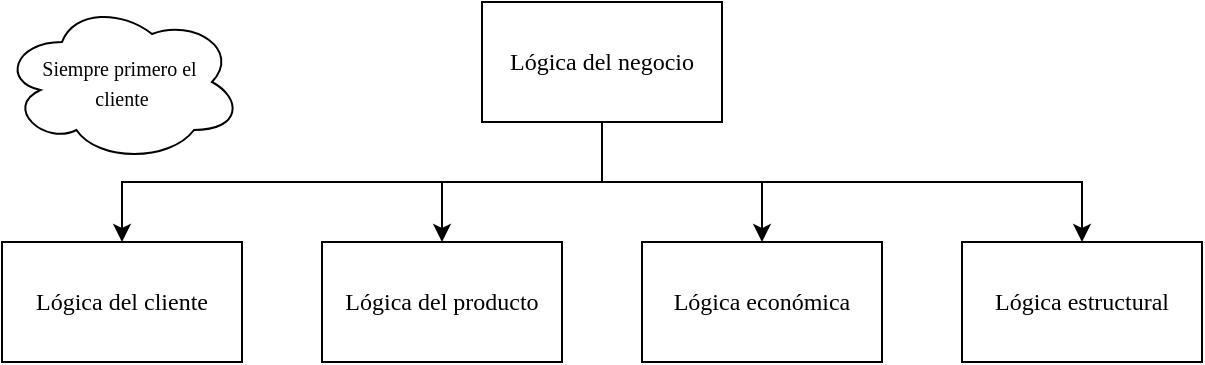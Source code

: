 <mxfile version="21.8.2" type="device" pages="4">
  <diagram name="Página-1" id="pNbNxJmcf-1fsDCe1-Rj">
    <mxGraphModel dx="864" dy="508" grid="1" gridSize="10" guides="1" tooltips="1" connect="1" arrows="1" fold="1" page="1" pageScale="1" pageWidth="850" pageHeight="1100" math="0" shadow="0">
      <root>
        <mxCell id="0" />
        <mxCell id="1" parent="0" />
        <mxCell id="mVmsByqdwXEIUs5iGJFM-9" style="edgeStyle=orthogonalEdgeStyle;rounded=0;orthogonalLoop=1;jettySize=auto;html=1;" parent="1" source="mVmsByqdwXEIUs5iGJFM-1" target="mVmsByqdwXEIUs5iGJFM-6" edge="1">
          <mxGeometry relative="1" as="geometry" />
        </mxCell>
        <mxCell id="mVmsByqdwXEIUs5iGJFM-10" style="edgeStyle=orthogonalEdgeStyle;rounded=0;orthogonalLoop=1;jettySize=auto;html=1;" parent="1" source="mVmsByqdwXEIUs5iGJFM-1" target="mVmsByqdwXEIUs5iGJFM-7" edge="1">
          <mxGeometry relative="1" as="geometry" />
        </mxCell>
        <mxCell id="mVmsByqdwXEIUs5iGJFM-11" style="edgeStyle=orthogonalEdgeStyle;rounded=0;orthogonalLoop=1;jettySize=auto;html=1;" parent="1" source="mVmsByqdwXEIUs5iGJFM-1" target="mVmsByqdwXEIUs5iGJFM-5" edge="1">
          <mxGeometry relative="1" as="geometry">
            <Array as="points">
              <mxPoint x="420" y="330" />
              <mxPoint x="180" y="330" />
            </Array>
          </mxGeometry>
        </mxCell>
        <mxCell id="mVmsByqdwXEIUs5iGJFM-13" style="edgeStyle=orthogonalEdgeStyle;rounded=0;orthogonalLoop=1;jettySize=auto;html=1;" parent="1" source="mVmsByqdwXEIUs5iGJFM-1" target="mVmsByqdwXEIUs5iGJFM-8" edge="1">
          <mxGeometry relative="1" as="geometry">
            <Array as="points">
              <mxPoint x="420" y="330" />
              <mxPoint x="660" y="330" />
            </Array>
          </mxGeometry>
        </mxCell>
        <mxCell id="mVmsByqdwXEIUs5iGJFM-1" value="&lt;font face=&quot;Times New Roman&quot;&gt;Lógica del negocio&lt;/font&gt;" style="rounded=0;whiteSpace=wrap;html=1;" parent="1" vertex="1">
          <mxGeometry x="360" y="240" width="120" height="60" as="geometry" />
        </mxCell>
        <mxCell id="mVmsByqdwXEIUs5iGJFM-5" value="&lt;font face=&quot;Times New Roman&quot;&gt;Lógica del cliente&lt;/font&gt;" style="rounded=0;whiteSpace=wrap;html=1;" parent="1" vertex="1">
          <mxGeometry x="120" y="360" width="120" height="60" as="geometry" />
        </mxCell>
        <mxCell id="mVmsByqdwXEIUs5iGJFM-6" value="&lt;font face=&quot;Times New Roman&quot;&gt;Lógica del producto&lt;/font&gt;" style="rounded=0;whiteSpace=wrap;html=1;" parent="1" vertex="1">
          <mxGeometry x="280" y="360" width="120" height="60" as="geometry" />
        </mxCell>
        <mxCell id="mVmsByqdwXEIUs5iGJFM-7" value="&lt;font face=&quot;Times New Roman&quot;&gt;Lógica económica&lt;/font&gt;" style="rounded=0;whiteSpace=wrap;html=1;" parent="1" vertex="1">
          <mxGeometry x="440" y="360" width="120" height="60" as="geometry" />
        </mxCell>
        <mxCell id="mVmsByqdwXEIUs5iGJFM-8" value="&lt;font face=&quot;Times New Roman&quot;&gt;Lógica estructural&lt;/font&gt;" style="rounded=0;whiteSpace=wrap;html=1;" parent="1" vertex="1">
          <mxGeometry x="600" y="360" width="120" height="60" as="geometry" />
        </mxCell>
        <mxCell id="mVmsByqdwXEIUs5iGJFM-15" value="&lt;font style=&quot;font-size: 10px;&quot; face=&quot;Times New Roman&quot;&gt;Siempre primero el&amp;nbsp;&lt;br&gt;cliente&lt;br&gt;&lt;/font&gt;" style="ellipse;shape=cloud;whiteSpace=wrap;html=1;" parent="1" vertex="1">
          <mxGeometry x="120" y="240" width="120" height="80" as="geometry" />
        </mxCell>
      </root>
    </mxGraphModel>
  </diagram>
  <diagram id="GFouRTmseloQcSVRY6tM" name="Página-2">
    <mxGraphModel dx="864" dy="508" grid="1" gridSize="10" guides="1" tooltips="1" connect="1" arrows="1" fold="1" page="1" pageScale="1" pageWidth="850" pageHeight="1100" math="0" shadow="0">
      <root>
        <mxCell id="0" />
        <mxCell id="1" parent="0" />
        <mxCell id="ASm8IrkW4_wdi3sztk9I-1" style="edgeStyle=orthogonalEdgeStyle;rounded=0;orthogonalLoop=1;jettySize=auto;html=1;" edge="1" parent="1" source="jg0liWOyvDaA42ke8-ui-1" target="OGkEqdfAj6cq_4v7bpM1-1">
          <mxGeometry relative="1" as="geometry" />
        </mxCell>
        <mxCell id="jg0liWOyvDaA42ke8-ui-1" value="&lt;font face=&quot;Times New Roman&quot;&gt;Lógica del negocio&lt;/font&gt;" style="rounded=0;whiteSpace=wrap;html=1;" vertex="1" parent="1">
          <mxGeometry x="360" y="250" width="120" height="60" as="geometry" />
        </mxCell>
        <mxCell id="OGkEqdfAj6cq_4v7bpM1-1" value="&lt;font face=&quot;Times New Roman&quot;&gt;Lógica del cliente&lt;/font&gt;" style="rounded=0;whiteSpace=wrap;html=1;" vertex="1" parent="1">
          <mxGeometry x="360" y="370" width="120" height="60" as="geometry" />
        </mxCell>
        <mxCell id="ASm8IrkW4_wdi3sztk9I-3" value="&lt;ul style=&quot;border-color: var(--border-color);&quot;&gt;&lt;li style=&quot;border-color: var(--border-color);&quot;&gt;&lt;font style=&quot;border-color: var(--border-color); font-size: 12px;&quot; face=&quot;Times New Roman&quot;&gt;Enfoque en el nicho&lt;/font&gt;&lt;/li&gt;&lt;li style=&quot;border-color: var(--border-color);&quot;&gt;&lt;font style=&quot;border-color: var(--border-color); font-size: 12px;&quot; face=&quot;Times New Roman&quot;&gt;Base de clientes selecta&lt;/font&gt;&lt;/li&gt;&lt;li style=&quot;border-color: var(--border-color);&quot;&gt;&lt;font style=&quot;border-color: var(--border-color); font-size: 12px;&quot; face=&quot;Times New Roman&quot;&gt;Amplia gama de productos&lt;/font&gt;&lt;/li&gt;&lt;li style=&quot;border-color: var(--border-color);&quot;&gt;&lt;font style=&quot;border-color: var(--border-color); font-size: 12px;&quot; face=&quot;Times New Roman&quot;&gt;Amplia gama de clientes&lt;/font&gt;&lt;/li&gt;&lt;li style=&quot;border-color: var(--border-color);&quot;&gt;&lt;font style=&quot;border-color: var(--border-color); font-size: 12px;&quot; face=&quot;Times New Roman&quot;&gt;Producctos de acceso al cliente&lt;/font&gt;&lt;/li&gt;&lt;li style=&quot;border-color: var(--border-color);&quot;&gt;&lt;font style=&quot;border-color: var(--border-color); font-size: 12px;&quot; face=&quot;Times New Roman&quot;&gt;Alianzas&lt;/font&gt;&lt;/li&gt;&lt;/ul&gt;" style="rounded=0;whiteSpace=wrap;html=1;align=left;" vertex="1" parent="1">
          <mxGeometry x="310" y="440" width="220" height="100" as="geometry" />
        </mxCell>
      </root>
    </mxGraphModel>
  </diagram>
  <diagram id="ftVRpJKuDypHVzpdboBP" name="Página-3">
    <mxGraphModel dx="1728" dy="1016" grid="1" gridSize="10" guides="1" tooltips="1" connect="1" arrows="1" fold="1" page="1" pageScale="1" pageWidth="850" pageHeight="1100" math="0" shadow="0">
      <root>
        <mxCell id="0" />
        <mxCell id="1" parent="0" />
        <mxCell id="5BGueNwNhTq-H0b1qB3h-8" value="&lt;font color=&quot;#000066&quot; style=&quot;font-size: 10px;&quot; face=&quot;Times New Roman&quot;&gt;Servicio&lt;/font&gt;" style="rounded=0;whiteSpace=wrap;html=1;fillColor=#e1d5e7;strokeColor=#9673a6;" vertex="1" parent="1">
          <mxGeometry x="400" y="90" width="60" height="90" as="geometry" />
        </mxCell>
        <mxCell id="5BGueNwNhTq-H0b1qB3h-10" value="" style="shape=offPageConnector;whiteSpace=wrap;html=1;rotation=-90;" vertex="1" parent="1">
          <mxGeometry x="380" y="170" width="240" height="80" as="geometry" />
        </mxCell>
        <mxCell id="5BGueNwNhTq-H0b1qB3h-11" value="&lt;font color=&quot;#000066&quot; style=&quot;font-size: 10px;&quot; face=&quot;Times New Roman&quot;&gt;Marketing y ventas&lt;/font&gt;" style="rounded=0;whiteSpace=wrap;html=1;fillColor=#fff2cc;strokeColor=#d6b656;" vertex="1" parent="1">
          <mxGeometry x="340" y="90" width="60" height="90" as="geometry" />
        </mxCell>
        <mxCell id="5BGueNwNhTq-H0b1qB3h-12" value="&lt;font color=&quot;#000066&quot; style=&quot;font-size: 10px;&quot; face=&quot;Times New Roman&quot;&gt;Distribución y logistica de salida&lt;/font&gt;" style="rounded=0;whiteSpace=wrap;html=1;fillColor=#ffe6cc;strokeColor=#d79b00;" vertex="1" parent="1">
          <mxGeometry x="280" y="90" width="60" height="90" as="geometry" />
        </mxCell>
        <mxCell id="5BGueNwNhTq-H0b1qB3h-13" value="&lt;font color=&quot;#000066&quot; style=&quot;font-size: 10px;&quot; face=&quot;Times New Roman&quot;&gt;Operaciones&lt;/font&gt;" style="rounded=0;whiteSpace=wrap;html=1;fillColor=#d5e8d4;strokeColor=#82b366;" vertex="1" parent="1">
          <mxGeometry x="220" y="90" width="60" height="90" as="geometry" />
        </mxCell>
        <mxCell id="5BGueNwNhTq-H0b1qB3h-14" value="&lt;font color=&quot;#000066&quot; style=&quot;font-size: 10px;&quot; face=&quot;Times New Roman&quot;&gt;Suministros comprados y logistica de entrada&lt;/font&gt;" style="rounded=0;whiteSpace=wrap;html=1;fillColor=#dae8fc;strokeColor=#6c8ebf;" vertex="1" parent="1">
          <mxGeometry x="160" y="90" width="60" height="90" as="geometry" />
        </mxCell>
        <mxCell id="5BGueNwNhTq-H0b1qB3h-15" value="&lt;font face=&quot;Times New Roman&quot; style=&quot;font-size: 10px;&quot;&gt;Infraestructura de la empresa&lt;/font&gt;" style="rounded=0;whiteSpace=wrap;html=1;fontColor=#FF0000;" vertex="1" parent="1">
          <mxGeometry x="160" y="270" width="300" height="30" as="geometry" />
        </mxCell>
        <mxCell id="5BGueNwNhTq-H0b1qB3h-16" value="&lt;font face=&quot;Times New Roman&quot; style=&quot;font-size: 10px;&quot;&gt;Administración general&lt;/font&gt;" style="rounded=0;whiteSpace=wrap;html=1;fontColor=#FF0000;" vertex="1" parent="1">
          <mxGeometry x="160" y="300" width="300" height="30" as="geometry" />
        </mxCell>
        <mxCell id="5BGueNwNhTq-H0b1qB3h-17" value="&lt;font face=&quot;Times New Roman&quot; style=&quot;font-size: 10px;&quot;&gt;Abastecimiento&lt;/font&gt;" style="rounded=0;whiteSpace=wrap;html=1;fontColor=#FF0000;" vertex="1" parent="1">
          <mxGeometry x="160" y="240" width="300" height="30" as="geometry" />
        </mxCell>
        <mxCell id="5BGueNwNhTq-H0b1qB3h-18" value="&lt;font face=&quot;Times New Roman&quot; style=&quot;font-size: 10px;&quot;&gt;Administración de los recursos humanos&lt;/font&gt;" style="rounded=0;whiteSpace=wrap;html=1;fontColor=#FF0000;" vertex="1" parent="1">
          <mxGeometry x="160" y="210" width="300" height="30" as="geometry" />
        </mxCell>
        <mxCell id="5BGueNwNhTq-H0b1qB3h-19" value="&lt;font face=&quot;Times New Roman&quot; style=&quot;font-size: 10px;&quot;&gt;Investigación y desarrollo de productos, tecnología y desarrollo de sistemas&lt;/font&gt;" style="rounded=0;whiteSpace=wrap;html=1;fontColor=#FF0000;" vertex="1" parent="1">
          <mxGeometry x="160" y="180" width="300" height="30" as="geometry" />
        </mxCell>
        <mxCell id="5BGueNwNhTq-H0b1qB3h-20" value="&lt;font style=&quot;font-size: 10px;&quot; face=&quot;Times New Roman&quot;&gt;Margen de&lt;br style=&quot;border-color: var(--border-color); background-color: rgb(255, 255, 255);&quot;&gt;&lt;span style=&quot;background-color: rgb(255, 255, 255);&quot;&gt;utilidad&lt;/span&gt;&lt;/font&gt;" style="text;strokeColor=none;align=center;fillColor=none;html=1;verticalAlign=middle;whiteSpace=wrap;rounded=0;" vertex="1" parent="1">
          <mxGeometry x="475" y="195" width="50" height="30" as="geometry" />
        </mxCell>
        <mxCell id="5BGueNwNhTq-H0b1qB3h-21" value="&lt;font color=&quot;#000066&quot; face=&quot;Times New Roman&quot;&gt;&lt;span style=&quot;font-size: 10px;&quot;&gt;Principales Actividades y Costos&lt;/span&gt;&lt;/font&gt;" style="text;strokeColor=none;align=center;fillColor=none;html=1;verticalAlign=middle;whiteSpace=wrap;rounded=0;" vertex="1" parent="1">
          <mxGeometry x="100" y="110" width="50" height="50" as="geometry" />
        </mxCell>
        <mxCell id="5BGueNwNhTq-H0b1qB3h-22" value="&lt;font color=&quot;#ff0000&quot; face=&quot;Times New Roman&quot;&gt;&lt;span style=&quot;font-size: 10px;&quot;&gt;Actividades y Costos de apoyo&lt;/span&gt;&lt;/font&gt;" style="text;strokeColor=none;align=center;fillColor=none;html=1;verticalAlign=middle;whiteSpace=wrap;rounded=0;" vertex="1" parent="1">
          <mxGeometry x="100" y="230" width="50" height="50" as="geometry" />
        </mxCell>
      </root>
    </mxGraphModel>
  </diagram>
  <diagram id="G2C9b8CuQ07-nJjOkK4P" name="Página-4">
    <mxGraphModel dx="864" dy="508" grid="1" gridSize="10" guides="1" tooltips="1" connect="1" arrows="1" fold="1" page="1" pageScale="1" pageWidth="850" pageHeight="1100" math="0" shadow="0">
      <root>
        <mxCell id="0" />
        <mxCell id="1" parent="0" />
        <mxCell id="ZSM-7Bk67beljWb7e7nK-1" value="&lt;font face=&quot;Times New Roman&quot;&gt;&lt;b&gt;Análisis estratégico&lt;/b&gt;&lt;/font&gt;" style="rounded=0;whiteSpace=wrap;html=1;fillColor=#f8cecc;strokeColor=#b85450;" parent="1" vertex="1">
          <mxGeometry x="380" y="210" width="120" height="60" as="geometry" />
        </mxCell>
        <mxCell id="ZSM-7Bk67beljWb7e7nK-2" value="&lt;font face=&quot;Times New Roman&quot;&gt;Elección estratégica&lt;/font&gt;" style="rounded=0;whiteSpace=wrap;html=1;fillColor=#f8cecc;strokeColor=#b85450;" parent="1" vertex="1">
          <mxGeometry x="220" y="370" width="120" height="60" as="geometry" />
        </mxCell>
        <mxCell id="ZSM-7Bk67beljWb7e7nK-3" value="&lt;font face=&quot;Times New Roman&quot;&gt;Implementación de estrategia&lt;/font&gt;" style="rounded=0;whiteSpace=wrap;html=1;fillColor=#f8cecc;strokeColor=#b85450;" parent="1" vertex="1">
          <mxGeometry x="540" y="370" width="120" height="60" as="geometry" />
        </mxCell>
        <mxCell id="ZSM-7Bk67beljWb7e7nK-4" value="" style="endArrow=classic;startArrow=classic;html=1;rounded=0;" parent="1" edge="1">
          <mxGeometry width="50" height="50" relative="1" as="geometry">
            <mxPoint x="340" y="360" as="sourcePoint" />
            <mxPoint x="380" y="280" as="targetPoint" />
          </mxGeometry>
        </mxCell>
        <mxCell id="ZSM-7Bk67beljWb7e7nK-6" value="" style="endArrow=classic;startArrow=classic;html=1;rounded=0;" parent="1" edge="1">
          <mxGeometry width="50" height="50" relative="1" as="geometry">
            <mxPoint x="500" y="400" as="sourcePoint" />
            <mxPoint x="380" y="400" as="targetPoint" />
          </mxGeometry>
        </mxCell>
        <mxCell id="ZSM-7Bk67beljWb7e7nK-7" value="" style="endArrow=classic;startArrow=classic;html=1;rounded=0;" parent="1" edge="1">
          <mxGeometry width="50" height="50" relative="1" as="geometry">
            <mxPoint x="540" y="360" as="sourcePoint" />
            <mxPoint x="500" y="280" as="targetPoint" />
          </mxGeometry>
        </mxCell>
        <mxCell id="ZSM-7Bk67beljWb7e7nK-8" value="&lt;font face=&quot;Times New Roman&quot;&gt;Entorno&lt;/font&gt;" style="rounded=0;whiteSpace=wrap;html=1;" parent="1" vertex="1">
          <mxGeometry x="270" y="120" width="90" height="50" as="geometry" />
        </mxCell>
        <mxCell id="ZSM-7Bk67beljWb7e7nK-9" value="&lt;font face=&quot;Times New Roman&quot;&gt;Expectativas y propósitos&lt;/font&gt;" style="rounded=0;whiteSpace=wrap;html=1;" parent="1" vertex="1">
          <mxGeometry x="395" y="120" width="90" height="50" as="geometry" />
        </mxCell>
        <mxCell id="ZSM-7Bk67beljWb7e7nK-10" value="&lt;font face=&quot;Times New Roman&quot;&gt;Recursos, competencias, capacidades&lt;/font&gt;" style="rounded=0;whiteSpace=wrap;html=1;" parent="1" vertex="1">
          <mxGeometry x="520" y="120" width="90" height="50" as="geometry" />
        </mxCell>
        <mxCell id="ZSM-7Bk67beljWb7e7nK-12" value="" style="endArrow=none;html=1;rounded=0;entryX=1;entryY=1;entryDx=0;entryDy=0;exitX=0;exitY=0;exitDx=0;exitDy=0;" parent="1" source="ZSM-7Bk67beljWb7e7nK-1" target="ZSM-7Bk67beljWb7e7nK-8" edge="1">
          <mxGeometry width="50" height="50" relative="1" as="geometry">
            <mxPoint x="300" y="260" as="sourcePoint" />
            <mxPoint x="350" y="210" as="targetPoint" />
          </mxGeometry>
        </mxCell>
        <mxCell id="ZSM-7Bk67beljWb7e7nK-13" value="" style="endArrow=none;html=1;rounded=0;exitX=0;exitY=0;exitDx=0;exitDy=0;entryX=0;entryY=1;entryDx=0;entryDy=0;" parent="1" target="ZSM-7Bk67beljWb7e7nK-10" edge="1">
          <mxGeometry width="50" height="50" relative="1" as="geometry">
            <mxPoint x="500" y="210" as="sourcePoint" />
            <mxPoint x="520" y="180" as="targetPoint" />
          </mxGeometry>
        </mxCell>
        <mxCell id="ZSM-7Bk67beljWb7e7nK-14" value="" style="endArrow=none;html=1;rounded=0;entryX=0.5;entryY=1;entryDx=0;entryDy=0;" parent="1" target="ZSM-7Bk67beljWb7e7nK-9" edge="1">
          <mxGeometry width="50" height="50" relative="1" as="geometry">
            <mxPoint x="440" y="210" as="sourcePoint" />
            <mxPoint x="490" y="190" as="targetPoint" />
          </mxGeometry>
        </mxCell>
        <mxCell id="ZSM-7Bk67beljWb7e7nK-15" value="&lt;font face=&quot;Times New Roman&quot;&gt;Bases de la elección estrategica&lt;/font&gt;" style="rounded=0;whiteSpace=wrap;html=1;" parent="1" vertex="1">
          <mxGeometry x="110" y="375" width="90" height="50" as="geometry" />
        </mxCell>
        <mxCell id="ZSM-7Bk67beljWb7e7nK-16" value="&lt;font face=&quot;Times New Roman&quot;&gt;Opciones estratégicas&lt;/font&gt;" style="rounded=0;whiteSpace=wrap;html=1;" parent="1" vertex="1">
          <mxGeometry x="110" y="450" width="90" height="50" as="geometry" />
        </mxCell>
        <mxCell id="ZSM-7Bk67beljWb7e7nK-17" value="&lt;font face=&quot;Times New Roman&quot;&gt;Evaluación y selección de estrategias&lt;/font&gt;" style="rounded=0;whiteSpace=wrap;html=1;" parent="1" vertex="1">
          <mxGeometry x="235" y="450" width="90" height="50" as="geometry" />
        </mxCell>
        <mxCell id="ZSM-7Bk67beljWb7e7nK-18" value="&lt;font face=&quot;Times New Roman&quot;&gt;Gestión del cambio estratégico&lt;/font&gt;" style="rounded=0;whiteSpace=wrap;html=1;" parent="1" vertex="1">
          <mxGeometry x="555" y="450" width="90" height="50" as="geometry" />
        </mxCell>
        <mxCell id="ZSM-7Bk67beljWb7e7nK-19" value="&lt;font face=&quot;Times New Roman&quot;&gt;Asignación y control de recursos&lt;/font&gt;" style="rounded=0;whiteSpace=wrap;html=1;" parent="1" vertex="1">
          <mxGeometry x="680" y="450" width="90" height="50" as="geometry" />
        </mxCell>
        <mxCell id="ZSM-7Bk67beljWb7e7nK-20" value="&lt;font face=&quot;Times New Roman&quot;&gt;Estructura y diseño organizacional&lt;/font&gt;" style="rounded=0;whiteSpace=wrap;html=1;" parent="1" vertex="1">
          <mxGeometry x="680" y="375" width="90" height="50" as="geometry" />
        </mxCell>
        <mxCell id="ZSM-7Bk67beljWb7e7nK-21" value="" style="endArrow=none;html=1;rounded=0;exitX=1;exitY=0.5;exitDx=0;exitDy=0;" parent="1" source="ZSM-7Bk67beljWb7e7nK-15" edge="1">
          <mxGeometry width="50" height="50" relative="1" as="geometry">
            <mxPoint x="170" y="450" as="sourcePoint" />
            <mxPoint x="220" y="400" as="targetPoint" />
          </mxGeometry>
        </mxCell>
        <mxCell id="ZSM-7Bk67beljWb7e7nK-22" value="" style="endArrow=none;html=1;rounded=0;exitX=1;exitY=0;exitDx=0;exitDy=0;entryX=0;entryY=1;entryDx=0;entryDy=0;" parent="1" source="ZSM-7Bk67beljWb7e7nK-16" target="ZSM-7Bk67beljWb7e7nK-2" edge="1">
          <mxGeometry width="50" height="50" relative="1" as="geometry">
            <mxPoint x="190" y="470" as="sourcePoint" />
            <mxPoint x="240" y="420" as="targetPoint" />
          </mxGeometry>
        </mxCell>
        <mxCell id="ZSM-7Bk67beljWb7e7nK-26" value="" style="endArrow=none;html=1;rounded=0;entryX=0.5;entryY=1;entryDx=0;entryDy=0;exitX=0.5;exitY=0;exitDx=0;exitDy=0;" parent="1" source="ZSM-7Bk67beljWb7e7nK-17" target="ZSM-7Bk67beljWb7e7nK-2" edge="1">
          <mxGeometry width="50" height="50" relative="1" as="geometry">
            <mxPoint x="200" y="510" as="sourcePoint" />
            <mxPoint x="250" y="460" as="targetPoint" />
          </mxGeometry>
        </mxCell>
        <mxCell id="ZSM-7Bk67beljWb7e7nK-27" value="" style="endArrow=none;html=1;rounded=0;entryX=0.5;entryY=1;entryDx=0;entryDy=0;exitX=0.5;exitY=0;exitDx=0;exitDy=0;" parent="1" source="ZSM-7Bk67beljWb7e7nK-18" target="ZSM-7Bk67beljWb7e7nK-3" edge="1">
          <mxGeometry width="50" height="50" relative="1" as="geometry">
            <mxPoint x="580" y="490" as="sourcePoint" />
            <mxPoint x="630" y="440" as="targetPoint" />
          </mxGeometry>
        </mxCell>
        <mxCell id="ZSM-7Bk67beljWb7e7nK-28" value="" style="endArrow=none;html=1;rounded=0;entryX=1;entryY=1;entryDx=0;entryDy=0;exitX=0;exitY=0;exitDx=0;exitDy=0;" parent="1" source="ZSM-7Bk67beljWb7e7nK-19" target="ZSM-7Bk67beljWb7e7nK-3" edge="1">
          <mxGeometry width="50" height="50" relative="1" as="geometry">
            <mxPoint x="660" y="480" as="sourcePoint" />
            <mxPoint x="710" y="430" as="targetPoint" />
          </mxGeometry>
        </mxCell>
        <mxCell id="ZSM-7Bk67beljWb7e7nK-29" value="" style="endArrow=none;html=1;rounded=0;exitX=1;exitY=0.5;exitDx=0;exitDy=0;entryX=0;entryY=0.5;entryDx=0;entryDy=0;" parent="1" source="ZSM-7Bk67beljWb7e7nK-3" target="ZSM-7Bk67beljWb7e7nK-20" edge="1">
          <mxGeometry width="50" height="50" relative="1" as="geometry">
            <mxPoint x="670" y="430" as="sourcePoint" />
            <mxPoint x="720" y="380" as="targetPoint" />
          </mxGeometry>
        </mxCell>
      </root>
    </mxGraphModel>
  </diagram>
</mxfile>
